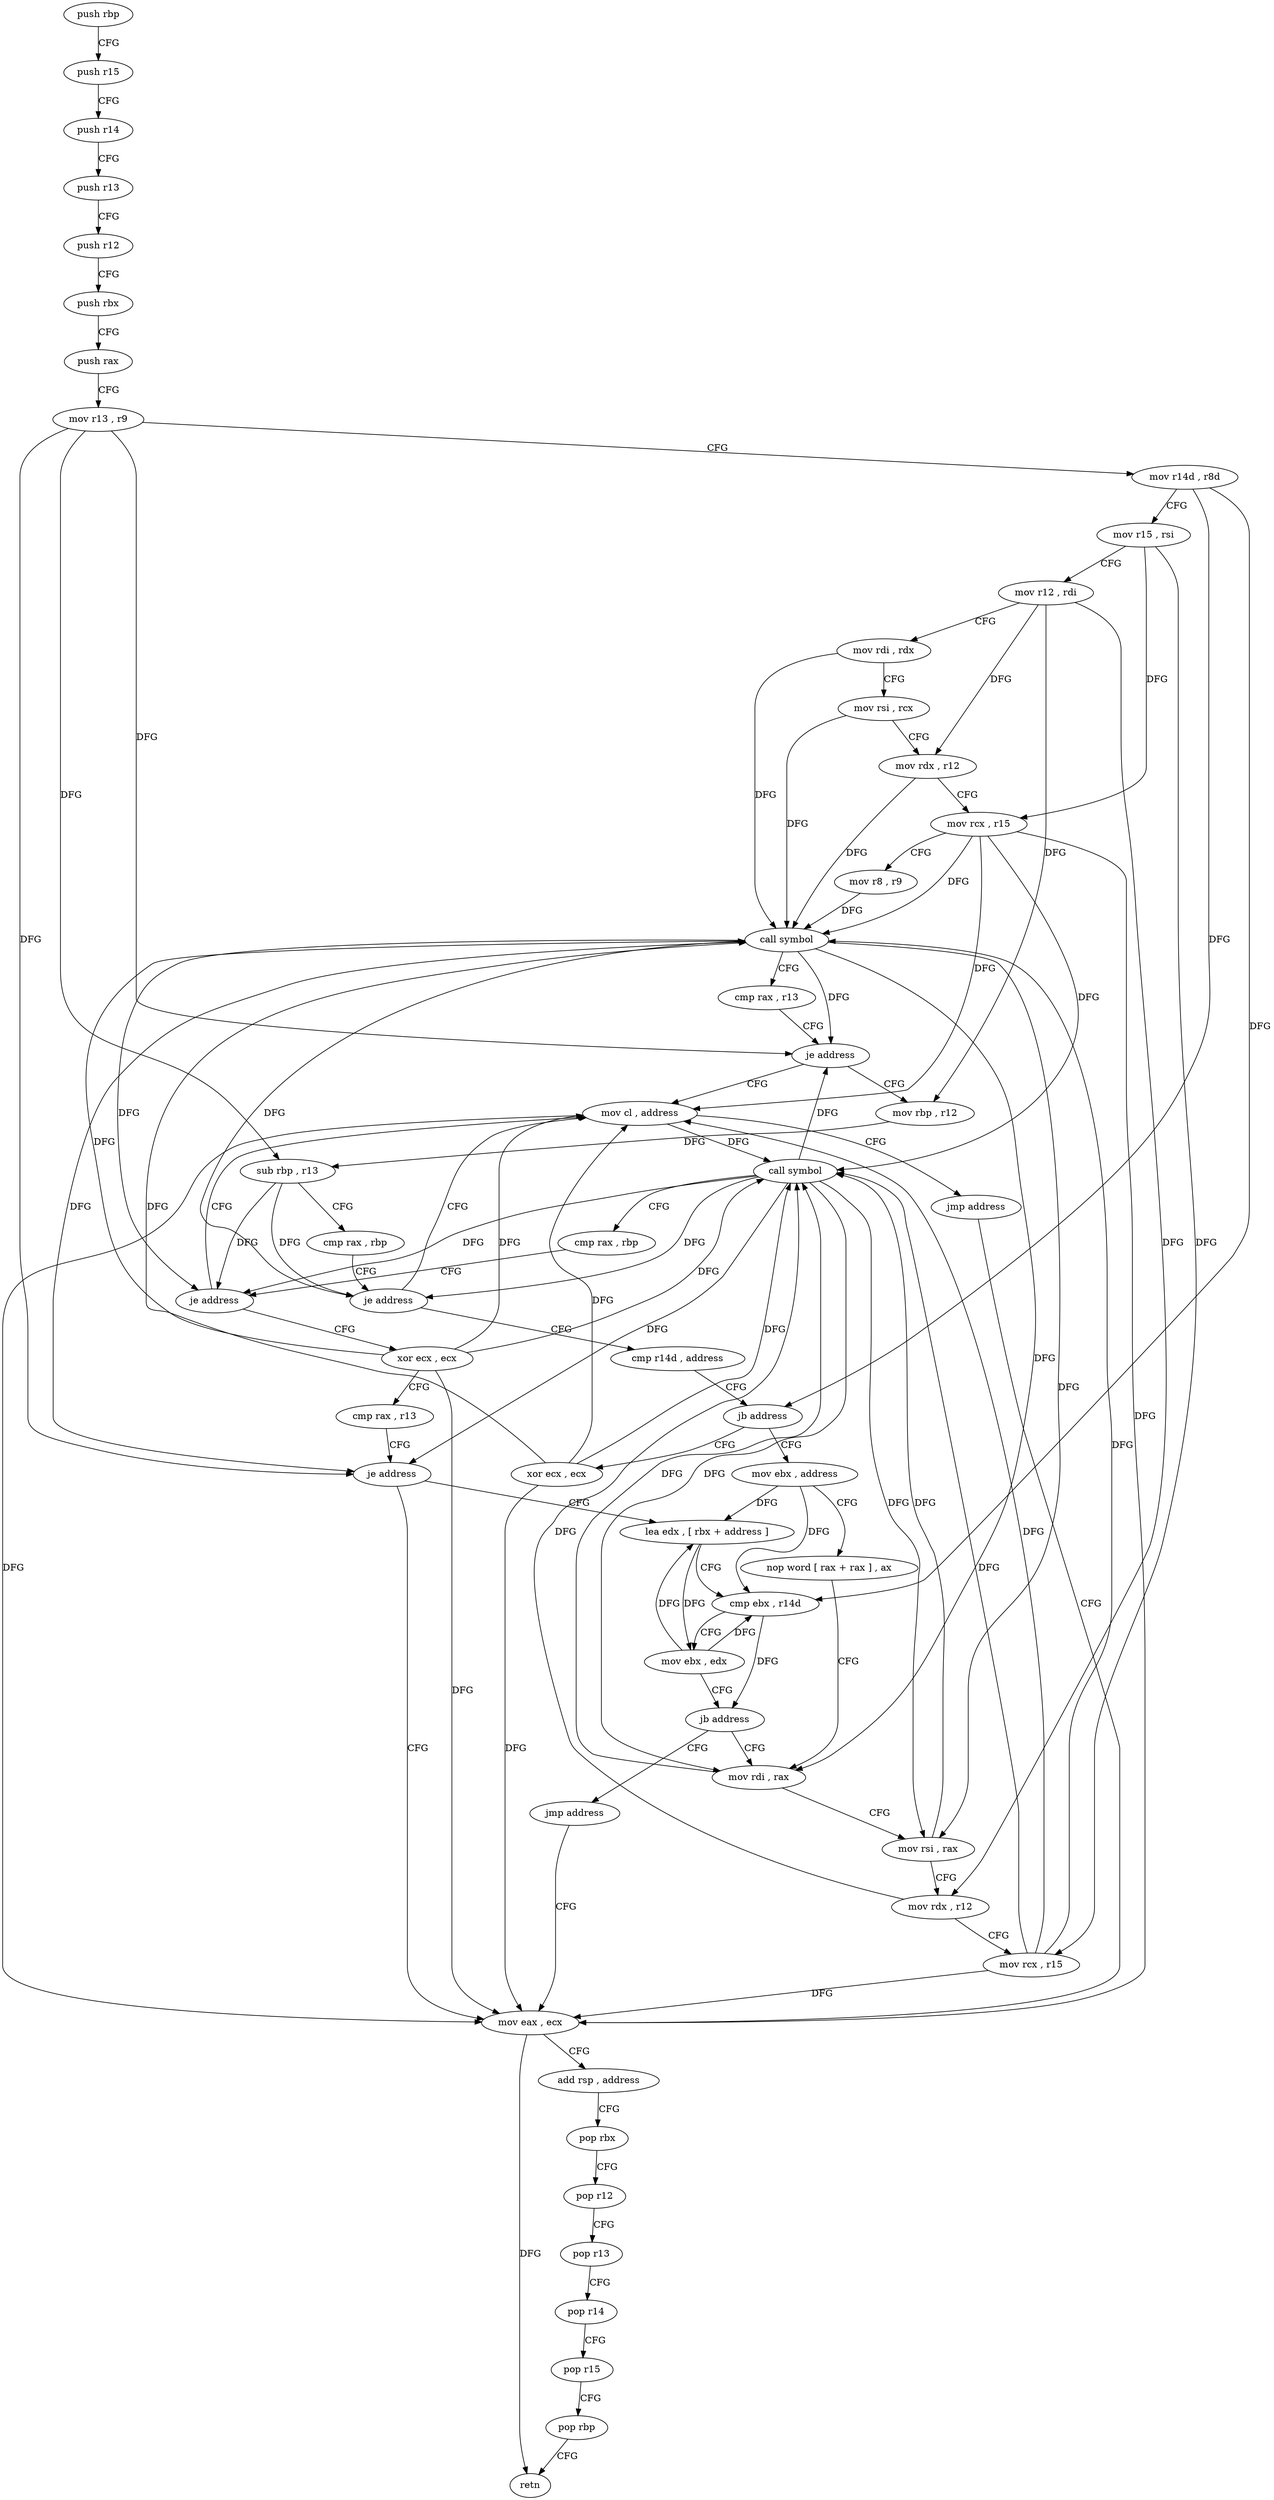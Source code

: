 digraph "func" {
"4213072" [label = "push rbp" ]
"4213073" [label = "push r15" ]
"4213075" [label = "push r14" ]
"4213077" [label = "push r13" ]
"4213079" [label = "push r12" ]
"4213081" [label = "push rbx" ]
"4213082" [label = "push rax" ]
"4213083" [label = "mov r13 , r9" ]
"4213086" [label = "mov r14d , r8d" ]
"4213089" [label = "mov r15 , rsi" ]
"4213092" [label = "mov r12 , rdi" ]
"4213095" [label = "mov rdi , rdx" ]
"4213098" [label = "mov rsi , rcx" ]
"4213101" [label = "mov rdx , r12" ]
"4213104" [label = "mov rcx , r15" ]
"4213107" [label = "mov r8 , r9" ]
"4213110" [label = "call symbol" ]
"4213115" [label = "cmp rax , r13" ]
"4213118" [label = "je address" ]
"4213193" [label = "mov cl , address" ]
"4213120" [label = "mov rbp , r12" ]
"4213195" [label = "jmp address" ]
"4213199" [label = "mov eax , ecx" ]
"4213123" [label = "sub rbp , r13" ]
"4213126" [label = "cmp rax , rbp" ]
"4213129" [label = "je address" ]
"4213131" [label = "cmp r14d , address" ]
"4213201" [label = "add rsp , address" ]
"4213205" [label = "pop rbx" ]
"4213206" [label = "pop r12" ]
"4213208" [label = "pop r13" ]
"4213210" [label = "pop r14" ]
"4213212" [label = "pop r15" ]
"4213214" [label = "pop rbp" ]
"4213215" [label = "retn" ]
"4213135" [label = "jb address" ]
"4213197" [label = "xor ecx , ecx" ]
"4213137" [label = "mov ebx , address" ]
"4213142" [label = "nop word [ rax + rax ] , ax" ]
"4213152" [label = "mov rdi , rax" ]
"4213174" [label = "xor ecx , ecx" ]
"4213176" [label = "cmp rax , r13" ]
"4213179" [label = "je address" ]
"4213181" [label = "lea edx , [ rbx + address ]" ]
"4213184" [label = "cmp ebx , r14d" ]
"4213187" [label = "mov ebx , edx" ]
"4213189" [label = "jb address" ]
"4213191" [label = "jmp address" ]
"4213155" [label = "mov rsi , rax" ]
"4213158" [label = "mov rdx , r12" ]
"4213161" [label = "mov rcx , r15" ]
"4213164" [label = "call symbol" ]
"4213169" [label = "cmp rax , rbp" ]
"4213172" [label = "je address" ]
"4213072" -> "4213073" [ label = "CFG" ]
"4213073" -> "4213075" [ label = "CFG" ]
"4213075" -> "4213077" [ label = "CFG" ]
"4213077" -> "4213079" [ label = "CFG" ]
"4213079" -> "4213081" [ label = "CFG" ]
"4213081" -> "4213082" [ label = "CFG" ]
"4213082" -> "4213083" [ label = "CFG" ]
"4213083" -> "4213086" [ label = "CFG" ]
"4213083" -> "4213118" [ label = "DFG" ]
"4213083" -> "4213123" [ label = "DFG" ]
"4213083" -> "4213179" [ label = "DFG" ]
"4213086" -> "4213089" [ label = "CFG" ]
"4213086" -> "4213135" [ label = "DFG" ]
"4213086" -> "4213184" [ label = "DFG" ]
"4213089" -> "4213092" [ label = "CFG" ]
"4213089" -> "4213104" [ label = "DFG" ]
"4213089" -> "4213161" [ label = "DFG" ]
"4213092" -> "4213095" [ label = "CFG" ]
"4213092" -> "4213101" [ label = "DFG" ]
"4213092" -> "4213120" [ label = "DFG" ]
"4213092" -> "4213158" [ label = "DFG" ]
"4213095" -> "4213098" [ label = "CFG" ]
"4213095" -> "4213110" [ label = "DFG" ]
"4213098" -> "4213101" [ label = "CFG" ]
"4213098" -> "4213110" [ label = "DFG" ]
"4213101" -> "4213104" [ label = "CFG" ]
"4213101" -> "4213110" [ label = "DFG" ]
"4213104" -> "4213107" [ label = "CFG" ]
"4213104" -> "4213110" [ label = "DFG" ]
"4213104" -> "4213193" [ label = "DFG" ]
"4213104" -> "4213199" [ label = "DFG" ]
"4213104" -> "4213164" [ label = "DFG" ]
"4213107" -> "4213110" [ label = "DFG" ]
"4213110" -> "4213115" [ label = "CFG" ]
"4213110" -> "4213118" [ label = "DFG" ]
"4213110" -> "4213129" [ label = "DFG" ]
"4213110" -> "4213152" [ label = "DFG" ]
"4213110" -> "4213155" [ label = "DFG" ]
"4213110" -> "4213172" [ label = "DFG" ]
"4213110" -> "4213179" [ label = "DFG" ]
"4213115" -> "4213118" [ label = "CFG" ]
"4213118" -> "4213193" [ label = "CFG" ]
"4213118" -> "4213120" [ label = "CFG" ]
"4213193" -> "4213195" [ label = "CFG" ]
"4213193" -> "4213199" [ label = "DFG" ]
"4213193" -> "4213164" [ label = "DFG" ]
"4213120" -> "4213123" [ label = "DFG" ]
"4213195" -> "4213199" [ label = "CFG" ]
"4213199" -> "4213201" [ label = "CFG" ]
"4213199" -> "4213215" [ label = "DFG" ]
"4213123" -> "4213126" [ label = "CFG" ]
"4213123" -> "4213129" [ label = "DFG" ]
"4213123" -> "4213172" [ label = "DFG" ]
"4213126" -> "4213129" [ label = "CFG" ]
"4213129" -> "4213193" [ label = "CFG" ]
"4213129" -> "4213131" [ label = "CFG" ]
"4213131" -> "4213135" [ label = "CFG" ]
"4213201" -> "4213205" [ label = "CFG" ]
"4213205" -> "4213206" [ label = "CFG" ]
"4213206" -> "4213208" [ label = "CFG" ]
"4213208" -> "4213210" [ label = "CFG" ]
"4213210" -> "4213212" [ label = "CFG" ]
"4213212" -> "4213214" [ label = "CFG" ]
"4213214" -> "4213215" [ label = "CFG" ]
"4213135" -> "4213197" [ label = "CFG" ]
"4213135" -> "4213137" [ label = "CFG" ]
"4213197" -> "4213199" [ label = "DFG" ]
"4213197" -> "4213193" [ label = "DFG" ]
"4213197" -> "4213110" [ label = "DFG" ]
"4213197" -> "4213164" [ label = "DFG" ]
"4213137" -> "4213142" [ label = "CFG" ]
"4213137" -> "4213181" [ label = "DFG" ]
"4213137" -> "4213184" [ label = "DFG" ]
"4213142" -> "4213152" [ label = "CFG" ]
"4213152" -> "4213155" [ label = "CFG" ]
"4213152" -> "4213164" [ label = "DFG" ]
"4213174" -> "4213176" [ label = "CFG" ]
"4213174" -> "4213193" [ label = "DFG" ]
"4213174" -> "4213199" [ label = "DFG" ]
"4213174" -> "4213164" [ label = "DFG" ]
"4213174" -> "4213110" [ label = "DFG" ]
"4213176" -> "4213179" [ label = "CFG" ]
"4213179" -> "4213199" [ label = "CFG" ]
"4213179" -> "4213181" [ label = "CFG" ]
"4213181" -> "4213184" [ label = "CFG" ]
"4213181" -> "4213187" [ label = "DFG" ]
"4213184" -> "4213187" [ label = "CFG" ]
"4213184" -> "4213189" [ label = "DFG" ]
"4213187" -> "4213189" [ label = "CFG" ]
"4213187" -> "4213181" [ label = "DFG" ]
"4213187" -> "4213184" [ label = "DFG" ]
"4213189" -> "4213152" [ label = "CFG" ]
"4213189" -> "4213191" [ label = "CFG" ]
"4213191" -> "4213199" [ label = "CFG" ]
"4213155" -> "4213158" [ label = "CFG" ]
"4213155" -> "4213164" [ label = "DFG" ]
"4213158" -> "4213161" [ label = "CFG" ]
"4213158" -> "4213164" [ label = "DFG" ]
"4213161" -> "4213164" [ label = "DFG" ]
"4213161" -> "4213193" [ label = "DFG" ]
"4213161" -> "4213199" [ label = "DFG" ]
"4213161" -> "4213110" [ label = "DFG" ]
"4213164" -> "4213169" [ label = "CFG" ]
"4213164" -> "4213152" [ label = "DFG" ]
"4213164" -> "4213155" [ label = "DFG" ]
"4213164" -> "4213118" [ label = "DFG" ]
"4213164" -> "4213129" [ label = "DFG" ]
"4213164" -> "4213172" [ label = "DFG" ]
"4213164" -> "4213179" [ label = "DFG" ]
"4213169" -> "4213172" [ label = "CFG" ]
"4213172" -> "4213193" [ label = "CFG" ]
"4213172" -> "4213174" [ label = "CFG" ]
}
